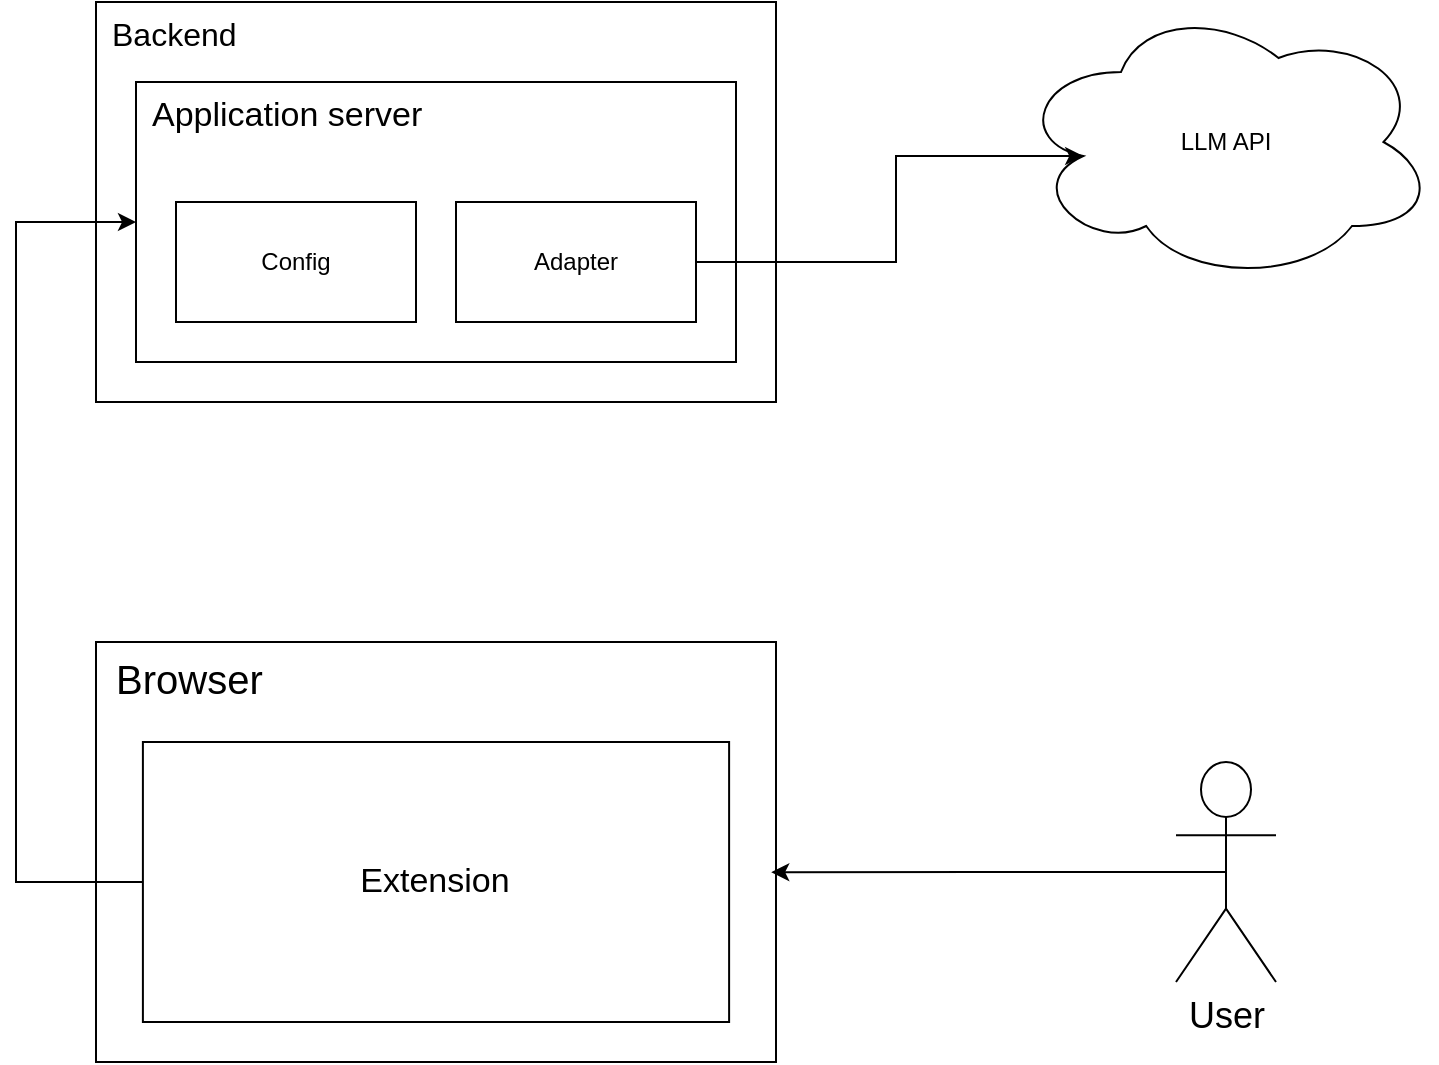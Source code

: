 <mxfile version="25.0.2">
  <diagram name="Page-1" id="fo8UZljiFTx69_hplENE">
    <mxGraphModel dx="1114" dy="870" grid="1" gridSize="10" guides="1" tooltips="1" connect="1" arrows="1" fold="1" page="1" pageScale="1" pageWidth="850" pageHeight="1100" math="0" shadow="0">
      <root>
        <mxCell id="0" />
        <mxCell id="1" parent="0" />
        <mxCell id="fblGe3_NJaRAITq20Qpn-1" value="User" style="shape=umlActor;verticalLabelPosition=bottom;verticalAlign=top;html=1;outlineConnect=0;fontSize=18;" vertex="1" parent="1">
          <mxGeometry x="620" y="420" width="50" height="110" as="geometry" />
        </mxCell>
        <mxCell id="fblGe3_NJaRAITq20Qpn-6" value="" style="group" vertex="1" connectable="0" parent="1">
          <mxGeometry x="80" y="360" width="340" height="210" as="geometry" />
        </mxCell>
        <mxCell id="fblGe3_NJaRAITq20Qpn-5" value="Browser" style="rounded=0;whiteSpace=wrap;html=1;verticalAlign=top;align=left;spacingLeft=8;fontSize=20;" vertex="1" parent="fblGe3_NJaRAITq20Qpn-6">
          <mxGeometry width="340.0" height="210" as="geometry" />
        </mxCell>
        <mxCell id="fblGe3_NJaRAITq20Qpn-4" value="Extension" style="rounded=0;whiteSpace=wrap;html=1;fontSize=17;" vertex="1" parent="fblGe3_NJaRAITq20Qpn-6">
          <mxGeometry x="23.448" y="50" width="293.103" height="140" as="geometry" />
        </mxCell>
        <mxCell id="fblGe3_NJaRAITq20Qpn-7" value="Backend" style="rounded=0;whiteSpace=wrap;html=1;align=left;verticalAlign=top;fontSize=16;spacingLeft=6;" vertex="1" parent="1">
          <mxGeometry x="80" y="40" width="340" height="200" as="geometry" />
        </mxCell>
        <mxCell id="fblGe3_NJaRAITq20Qpn-8" value="Application server" style="rounded=0;whiteSpace=wrap;html=1;verticalAlign=top;align=left;spacingLeft=6;fontSize=17;" vertex="1" parent="1">
          <mxGeometry x="100" y="80" width="300" height="140" as="geometry" />
        </mxCell>
        <mxCell id="fblGe3_NJaRAITq20Qpn-9" style="edgeStyle=orthogonalEdgeStyle;rounded=0;orthogonalLoop=1;jettySize=auto;html=1;exitX=0;exitY=0.5;exitDx=0;exitDy=0;entryX=0;entryY=0.5;entryDx=0;entryDy=0;" edge="1" parent="1" source="fblGe3_NJaRAITq20Qpn-4" target="fblGe3_NJaRAITq20Qpn-8">
          <mxGeometry relative="1" as="geometry">
            <Array as="points">
              <mxPoint x="40" y="480" />
              <mxPoint x="40" y="150" />
            </Array>
          </mxGeometry>
        </mxCell>
        <mxCell id="fblGe3_NJaRAITq20Qpn-10" value="Config" style="rounded=0;whiteSpace=wrap;html=1;" vertex="1" parent="1">
          <mxGeometry x="120" y="140" width="120" height="60" as="geometry" />
        </mxCell>
        <mxCell id="fblGe3_NJaRAITq20Qpn-11" value="Adapter" style="rounded=0;whiteSpace=wrap;html=1;" vertex="1" parent="1">
          <mxGeometry x="260" y="140" width="120" height="60" as="geometry" />
        </mxCell>
        <mxCell id="fblGe3_NJaRAITq20Qpn-12" value="LLM API" style="ellipse;shape=cloud;whiteSpace=wrap;html=1;" vertex="1" parent="1">
          <mxGeometry x="540" y="40" width="210" height="140" as="geometry" />
        </mxCell>
        <mxCell id="fblGe3_NJaRAITq20Qpn-15" style="edgeStyle=orthogonalEdgeStyle;rounded=0;orthogonalLoop=1;jettySize=auto;html=1;exitX=1;exitY=0.5;exitDx=0;exitDy=0;entryX=0.16;entryY=0.55;entryDx=0;entryDy=0;entryPerimeter=0;" edge="1" parent="1" source="fblGe3_NJaRAITq20Qpn-11" target="fblGe3_NJaRAITq20Qpn-12">
          <mxGeometry relative="1" as="geometry">
            <Array as="points">
              <mxPoint x="480" y="170" />
              <mxPoint x="480" y="117" />
            </Array>
          </mxGeometry>
        </mxCell>
        <mxCell id="fblGe3_NJaRAITq20Qpn-18" style="edgeStyle=orthogonalEdgeStyle;rounded=0;orthogonalLoop=1;jettySize=auto;html=1;exitX=0.5;exitY=0.5;exitDx=0;exitDy=0;exitPerimeter=0;entryX=0.993;entryY=0.548;entryDx=0;entryDy=0;entryPerimeter=0;" edge="1" parent="1" source="fblGe3_NJaRAITq20Qpn-1" target="fblGe3_NJaRAITq20Qpn-5">
          <mxGeometry relative="1" as="geometry" />
        </mxCell>
      </root>
    </mxGraphModel>
  </diagram>
</mxfile>
